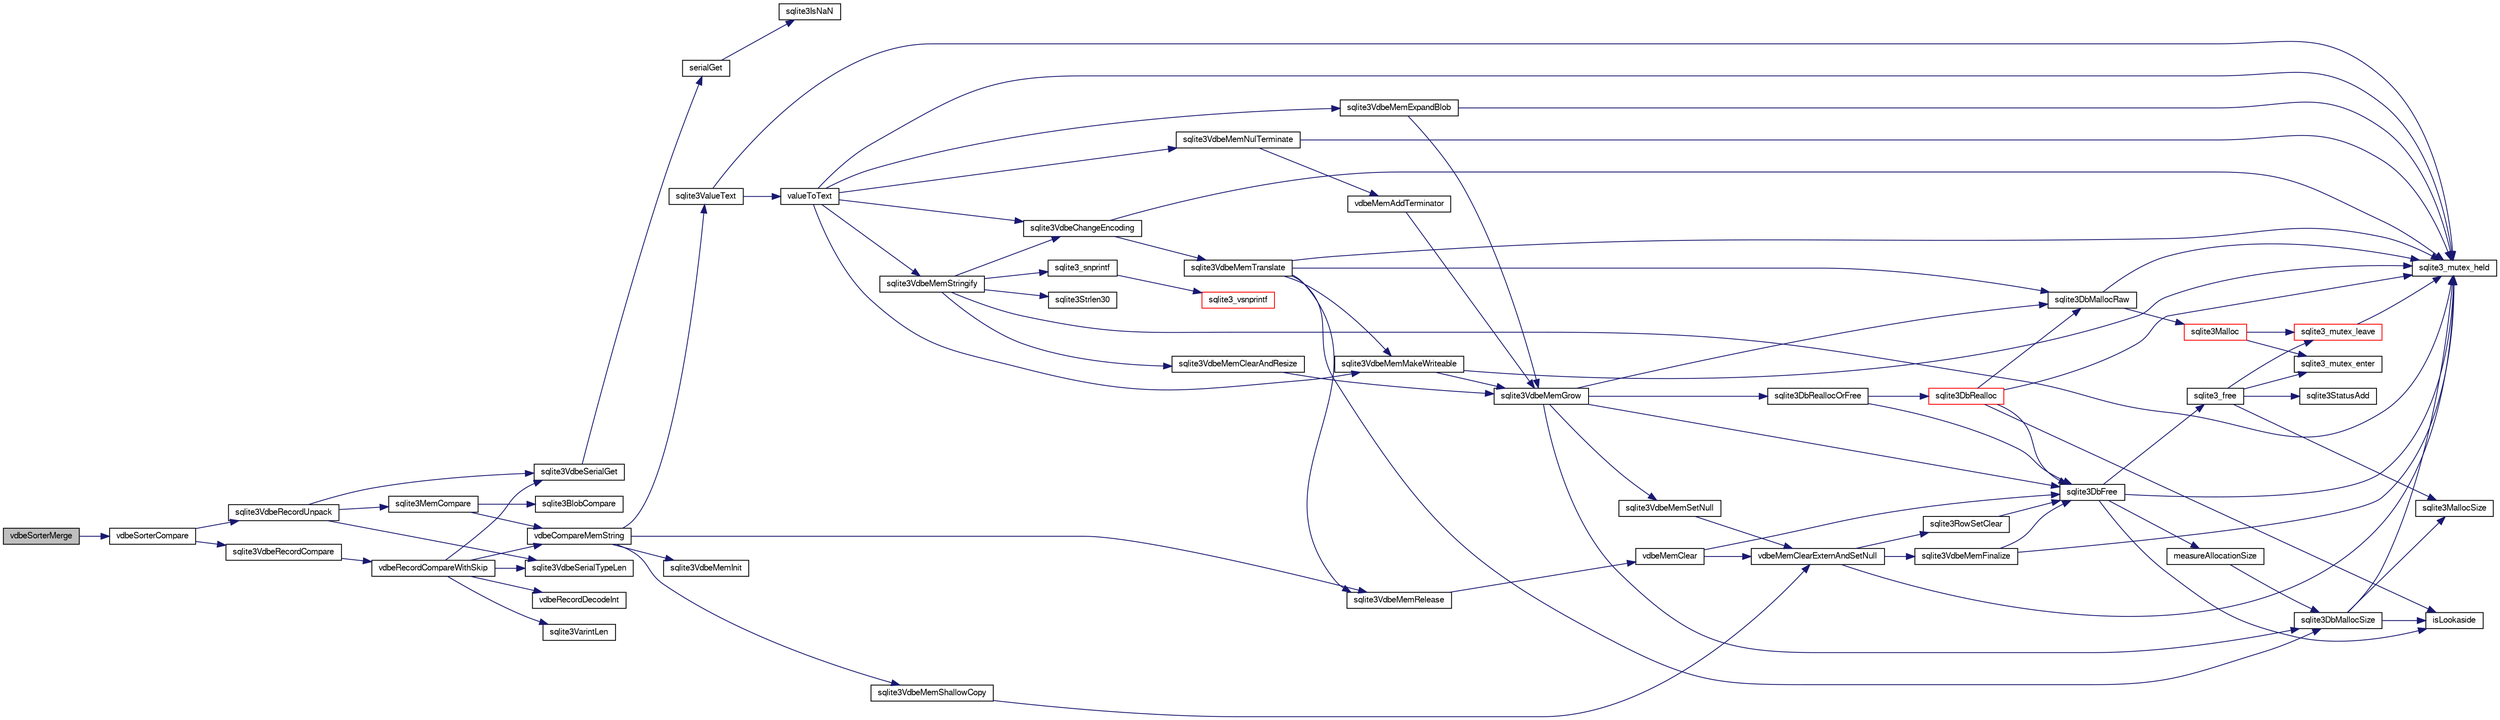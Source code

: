 digraph "vdbeSorterMerge"
{
  edge [fontname="FreeSans",fontsize="10",labelfontname="FreeSans",labelfontsize="10"];
  node [fontname="FreeSans",fontsize="10",shape=record];
  rankdir="LR";
  Node883445 [label="vdbeSorterMerge",height=0.2,width=0.4,color="black", fillcolor="grey75", style="filled", fontcolor="black"];
  Node883445 -> Node883446 [color="midnightblue",fontsize="10",style="solid",fontname="FreeSans"];
  Node883446 [label="vdbeSorterCompare",height=0.2,width=0.4,color="black", fillcolor="white", style="filled",URL="$sqlite3_8c.html#a26a68c900e02f2594095fbb9847bcfcb"];
  Node883446 -> Node883447 [color="midnightblue",fontsize="10",style="solid",fontname="FreeSans"];
  Node883447 [label="sqlite3VdbeRecordUnpack",height=0.2,width=0.4,color="black", fillcolor="white", style="filled",URL="$sqlite3_8c.html#a33dc4e6ab8c683f8c42b357da66328a0"];
  Node883447 -> Node883448 [color="midnightblue",fontsize="10",style="solid",fontname="FreeSans"];
  Node883448 [label="sqlite3VdbeSerialGet",height=0.2,width=0.4,color="black", fillcolor="white", style="filled",URL="$sqlite3_8c.html#a5b5cd74212a43cf693266f0b9badc469"];
  Node883448 -> Node883449 [color="midnightblue",fontsize="10",style="solid",fontname="FreeSans"];
  Node883449 [label="serialGet",height=0.2,width=0.4,color="black", fillcolor="white", style="filled",URL="$sqlite3_8c.html#a07f82bd181d15c1e1ba90a79c78dfd37"];
  Node883449 -> Node883450 [color="midnightblue",fontsize="10",style="solid",fontname="FreeSans"];
  Node883450 [label="sqlite3IsNaN",height=0.2,width=0.4,color="black", fillcolor="white", style="filled",URL="$sqlite3_8c.html#aed4d78203877c3486765ccbc7feebb50"];
  Node883447 -> Node883451 [color="midnightblue",fontsize="10",style="solid",fontname="FreeSans"];
  Node883451 [label="sqlite3VdbeSerialTypeLen",height=0.2,width=0.4,color="black", fillcolor="white", style="filled",URL="$sqlite3_8c.html#ab84b4c97560363d01a6044a954c7d4f4"];
  Node883447 -> Node883452 [color="midnightblue",fontsize="10",style="solid",fontname="FreeSans"];
  Node883452 [label="sqlite3MemCompare",height=0.2,width=0.4,color="black", fillcolor="white", style="filled",URL="$sqlite3_8c.html#a89fc02818dc8eb6be452ea408164b5e3"];
  Node883452 -> Node883453 [color="midnightblue",fontsize="10",style="solid",fontname="FreeSans"];
  Node883453 [label="vdbeCompareMemString",height=0.2,width=0.4,color="black", fillcolor="white", style="filled",URL="$sqlite3_8c.html#afc618ccf0c8dc5c4de68c35c8b1613c1"];
  Node883453 -> Node883454 [color="midnightblue",fontsize="10",style="solid",fontname="FreeSans"];
  Node883454 [label="sqlite3VdbeMemInit",height=0.2,width=0.4,color="black", fillcolor="white", style="filled",URL="$sqlite3_8c.html#a71744ecf3bbf078600c527fa96ef3360"];
  Node883453 -> Node883455 [color="midnightblue",fontsize="10",style="solid",fontname="FreeSans"];
  Node883455 [label="sqlite3VdbeMemShallowCopy",height=0.2,width=0.4,color="black", fillcolor="white", style="filled",URL="$sqlite3_8c.html#a507287d895706c681ed352775e726f6a"];
  Node883455 -> Node883456 [color="midnightblue",fontsize="10",style="solid",fontname="FreeSans"];
  Node883456 [label="vdbeMemClearExternAndSetNull",height=0.2,width=0.4,color="black", fillcolor="white", style="filled",URL="$sqlite3_8c.html#a29c41a360fb0e86b817777daf061230c"];
  Node883456 -> Node883457 [color="midnightblue",fontsize="10",style="solid",fontname="FreeSans"];
  Node883457 [label="sqlite3_mutex_held",height=0.2,width=0.4,color="black", fillcolor="white", style="filled",URL="$sqlite3_8c.html#acf77da68932b6bc163c5e68547ecc3e7"];
  Node883456 -> Node883458 [color="midnightblue",fontsize="10",style="solid",fontname="FreeSans"];
  Node883458 [label="sqlite3VdbeMemFinalize",height=0.2,width=0.4,color="black", fillcolor="white", style="filled",URL="$sqlite3_8c.html#a2568220f48ddef81b1c43e401042d9d2"];
  Node883458 -> Node883457 [color="midnightblue",fontsize="10",style="solid",fontname="FreeSans"];
  Node883458 -> Node883459 [color="midnightblue",fontsize="10",style="solid",fontname="FreeSans"];
  Node883459 [label="sqlite3DbFree",height=0.2,width=0.4,color="black", fillcolor="white", style="filled",URL="$sqlite3_8c.html#ac70ab821a6607b4a1b909582dc37a069"];
  Node883459 -> Node883457 [color="midnightblue",fontsize="10",style="solid",fontname="FreeSans"];
  Node883459 -> Node883460 [color="midnightblue",fontsize="10",style="solid",fontname="FreeSans"];
  Node883460 [label="measureAllocationSize",height=0.2,width=0.4,color="black", fillcolor="white", style="filled",URL="$sqlite3_8c.html#a45731e644a22fdb756e2b6337224217a"];
  Node883460 -> Node883461 [color="midnightblue",fontsize="10",style="solid",fontname="FreeSans"];
  Node883461 [label="sqlite3DbMallocSize",height=0.2,width=0.4,color="black", fillcolor="white", style="filled",URL="$sqlite3_8c.html#aa397e5a8a03495203a0767abf0a71f86"];
  Node883461 -> Node883462 [color="midnightblue",fontsize="10",style="solid",fontname="FreeSans"];
  Node883462 [label="sqlite3MallocSize",height=0.2,width=0.4,color="black", fillcolor="white", style="filled",URL="$sqlite3_8c.html#acf5d2a5f35270bafb050bd2def576955"];
  Node883461 -> Node883457 [color="midnightblue",fontsize="10",style="solid",fontname="FreeSans"];
  Node883461 -> Node883463 [color="midnightblue",fontsize="10",style="solid",fontname="FreeSans"];
  Node883463 [label="isLookaside",height=0.2,width=0.4,color="black", fillcolor="white", style="filled",URL="$sqlite3_8c.html#a770fa05ff9717b75e16f4d968a77b897"];
  Node883459 -> Node883463 [color="midnightblue",fontsize="10",style="solid",fontname="FreeSans"];
  Node883459 -> Node883464 [color="midnightblue",fontsize="10",style="solid",fontname="FreeSans"];
  Node883464 [label="sqlite3_free",height=0.2,width=0.4,color="black", fillcolor="white", style="filled",URL="$sqlite3_8c.html#a6552349e36a8a691af5487999ab09519"];
  Node883464 -> Node883465 [color="midnightblue",fontsize="10",style="solid",fontname="FreeSans"];
  Node883465 [label="sqlite3_mutex_enter",height=0.2,width=0.4,color="black", fillcolor="white", style="filled",URL="$sqlite3_8c.html#a1c12cde690bd89f104de5cbad12a6bf5"];
  Node883464 -> Node883466 [color="midnightblue",fontsize="10",style="solid",fontname="FreeSans"];
  Node883466 [label="sqlite3StatusAdd",height=0.2,width=0.4,color="black", fillcolor="white", style="filled",URL="$sqlite3_8c.html#afa029f93586aeab4cc85360905dae9cd"];
  Node883464 -> Node883462 [color="midnightblue",fontsize="10",style="solid",fontname="FreeSans"];
  Node883464 -> Node883467 [color="midnightblue",fontsize="10",style="solid",fontname="FreeSans"];
  Node883467 [label="sqlite3_mutex_leave",height=0.2,width=0.4,color="red", fillcolor="white", style="filled",URL="$sqlite3_8c.html#a5838d235601dbd3c1fa993555c6bcc93"];
  Node883467 -> Node883457 [color="midnightblue",fontsize="10",style="solid",fontname="FreeSans"];
  Node883456 -> Node883469 [color="midnightblue",fontsize="10",style="solid",fontname="FreeSans"];
  Node883469 [label="sqlite3RowSetClear",height=0.2,width=0.4,color="black", fillcolor="white", style="filled",URL="$sqlite3_8c.html#ae153de0cd969511a607e26deeca80342"];
  Node883469 -> Node883459 [color="midnightblue",fontsize="10",style="solid",fontname="FreeSans"];
  Node883453 -> Node883470 [color="midnightblue",fontsize="10",style="solid",fontname="FreeSans"];
  Node883470 [label="sqlite3ValueText",height=0.2,width=0.4,color="black", fillcolor="white", style="filled",URL="$sqlite3_8c.html#ad567a94e52d1adf81f4857fdba00a59b"];
  Node883470 -> Node883457 [color="midnightblue",fontsize="10",style="solid",fontname="FreeSans"];
  Node883470 -> Node883471 [color="midnightblue",fontsize="10",style="solid",fontname="FreeSans"];
  Node883471 [label="valueToText",height=0.2,width=0.4,color="black", fillcolor="white", style="filled",URL="$sqlite3_8c.html#abded1c4848e5c5901949c02af499044c"];
  Node883471 -> Node883457 [color="midnightblue",fontsize="10",style="solid",fontname="FreeSans"];
  Node883471 -> Node883472 [color="midnightblue",fontsize="10",style="solid",fontname="FreeSans"];
  Node883472 [label="sqlite3VdbeMemExpandBlob",height=0.2,width=0.4,color="black", fillcolor="white", style="filled",URL="$sqlite3_8c.html#afa1d06c05f058623f190c05aac4a5c7c"];
  Node883472 -> Node883457 [color="midnightblue",fontsize="10",style="solid",fontname="FreeSans"];
  Node883472 -> Node883473 [color="midnightblue",fontsize="10",style="solid",fontname="FreeSans"];
  Node883473 [label="sqlite3VdbeMemGrow",height=0.2,width=0.4,color="black", fillcolor="white", style="filled",URL="$sqlite3_8c.html#aba753c9690ae0ba31b5100945cf29447"];
  Node883473 -> Node883461 [color="midnightblue",fontsize="10",style="solid",fontname="FreeSans"];
  Node883473 -> Node883474 [color="midnightblue",fontsize="10",style="solid",fontname="FreeSans"];
  Node883474 [label="sqlite3DbReallocOrFree",height=0.2,width=0.4,color="black", fillcolor="white", style="filled",URL="$sqlite3_8c.html#a532a9fd62eeb46b61885a0fff075231c"];
  Node883474 -> Node883475 [color="midnightblue",fontsize="10",style="solid",fontname="FreeSans"];
  Node883475 [label="sqlite3DbRealloc",height=0.2,width=0.4,color="red", fillcolor="white", style="filled",URL="$sqlite3_8c.html#ae028f4902a9d29bcaf310ff289ee87dc"];
  Node883475 -> Node883457 [color="midnightblue",fontsize="10",style="solid",fontname="FreeSans"];
  Node883475 -> Node883476 [color="midnightblue",fontsize="10",style="solid",fontname="FreeSans"];
  Node883476 [label="sqlite3DbMallocRaw",height=0.2,width=0.4,color="black", fillcolor="white", style="filled",URL="$sqlite3_8c.html#abbe8be0cf7175e11ddc3e2218fad924e"];
  Node883476 -> Node883457 [color="midnightblue",fontsize="10",style="solid",fontname="FreeSans"];
  Node883476 -> Node883477 [color="midnightblue",fontsize="10",style="solid",fontname="FreeSans"];
  Node883477 [label="sqlite3Malloc",height=0.2,width=0.4,color="red", fillcolor="white", style="filled",URL="$sqlite3_8c.html#a361a2eaa846b1885f123abe46f5d8b2b"];
  Node883477 -> Node883465 [color="midnightblue",fontsize="10",style="solid",fontname="FreeSans"];
  Node883477 -> Node883467 [color="midnightblue",fontsize="10",style="solid",fontname="FreeSans"];
  Node883475 -> Node883463 [color="midnightblue",fontsize="10",style="solid",fontname="FreeSans"];
  Node883475 -> Node883459 [color="midnightblue",fontsize="10",style="solid",fontname="FreeSans"];
  Node883474 -> Node883459 [color="midnightblue",fontsize="10",style="solid",fontname="FreeSans"];
  Node883473 -> Node883459 [color="midnightblue",fontsize="10",style="solid",fontname="FreeSans"];
  Node883473 -> Node883476 [color="midnightblue",fontsize="10",style="solid",fontname="FreeSans"];
  Node883473 -> Node883579 [color="midnightblue",fontsize="10",style="solid",fontname="FreeSans"];
  Node883579 [label="sqlite3VdbeMemSetNull",height=0.2,width=0.4,color="black", fillcolor="white", style="filled",URL="$sqlite3_8c.html#ae01092c23aebaf8a3ebdf3954609b410"];
  Node883579 -> Node883456 [color="midnightblue",fontsize="10",style="solid",fontname="FreeSans"];
  Node883471 -> Node883727 [color="midnightblue",fontsize="10",style="solid",fontname="FreeSans"];
  Node883727 [label="sqlite3VdbeChangeEncoding",height=0.2,width=0.4,color="black", fillcolor="white", style="filled",URL="$sqlite3_8c.html#aa7cf8e488bf8cf9ec18528f52a40de31"];
  Node883727 -> Node883457 [color="midnightblue",fontsize="10",style="solid",fontname="FreeSans"];
  Node883727 -> Node883728 [color="midnightblue",fontsize="10",style="solid",fontname="FreeSans"];
  Node883728 [label="sqlite3VdbeMemTranslate",height=0.2,width=0.4,color="black", fillcolor="white", style="filled",URL="$sqlite3_8c.html#adc5f07459f00d96ec7591be255d029f5"];
  Node883728 -> Node883457 [color="midnightblue",fontsize="10",style="solid",fontname="FreeSans"];
  Node883728 -> Node883584 [color="midnightblue",fontsize="10",style="solid",fontname="FreeSans"];
  Node883584 [label="sqlite3VdbeMemMakeWriteable",height=0.2,width=0.4,color="black", fillcolor="white", style="filled",URL="$sqlite3_8c.html#afabdd8032205a36c69ad191c6bbb6a34"];
  Node883584 -> Node883457 [color="midnightblue",fontsize="10",style="solid",fontname="FreeSans"];
  Node883584 -> Node883473 [color="midnightblue",fontsize="10",style="solid",fontname="FreeSans"];
  Node883728 -> Node883476 [color="midnightblue",fontsize="10",style="solid",fontname="FreeSans"];
  Node883728 -> Node883581 [color="midnightblue",fontsize="10",style="solid",fontname="FreeSans"];
  Node883581 [label="sqlite3VdbeMemRelease",height=0.2,width=0.4,color="black", fillcolor="white", style="filled",URL="$sqlite3_8c.html#a90606361dbeba88159fd6ff03fcc10cc"];
  Node883581 -> Node883582 [color="midnightblue",fontsize="10",style="solid",fontname="FreeSans"];
  Node883582 [label="vdbeMemClear",height=0.2,width=0.4,color="black", fillcolor="white", style="filled",URL="$sqlite3_8c.html#a489eef6e55ad0dadf67578726b935d12"];
  Node883582 -> Node883456 [color="midnightblue",fontsize="10",style="solid",fontname="FreeSans"];
  Node883582 -> Node883459 [color="midnightblue",fontsize="10",style="solid",fontname="FreeSans"];
  Node883728 -> Node883461 [color="midnightblue",fontsize="10",style="solid",fontname="FreeSans"];
  Node883471 -> Node883584 [color="midnightblue",fontsize="10",style="solid",fontname="FreeSans"];
  Node883471 -> Node883729 [color="midnightblue",fontsize="10",style="solid",fontname="FreeSans"];
  Node883729 [label="sqlite3VdbeMemNulTerminate",height=0.2,width=0.4,color="black", fillcolor="white", style="filled",URL="$sqlite3_8c.html#ad72ffa8a87fad7797ceeca0682df6aa3"];
  Node883729 -> Node883457 [color="midnightblue",fontsize="10",style="solid",fontname="FreeSans"];
  Node883729 -> Node883730 [color="midnightblue",fontsize="10",style="solid",fontname="FreeSans"];
  Node883730 [label="vdbeMemAddTerminator",height=0.2,width=0.4,color="black", fillcolor="white", style="filled",URL="$sqlite3_8c.html#a01c7c7c70bf090b2882bce28aa35c4c9"];
  Node883730 -> Node883473 [color="midnightblue",fontsize="10",style="solid",fontname="FreeSans"];
  Node883471 -> Node883731 [color="midnightblue",fontsize="10",style="solid",fontname="FreeSans"];
  Node883731 [label="sqlite3VdbeMemStringify",height=0.2,width=0.4,color="black", fillcolor="white", style="filled",URL="$sqlite3_8c.html#aaf8a4e6bd1059297d279570e30b7680a"];
  Node883731 -> Node883457 [color="midnightblue",fontsize="10",style="solid",fontname="FreeSans"];
  Node883731 -> Node883580 [color="midnightblue",fontsize="10",style="solid",fontname="FreeSans"];
  Node883580 [label="sqlite3VdbeMemClearAndResize",height=0.2,width=0.4,color="black", fillcolor="white", style="filled",URL="$sqlite3_8c.html#add082be4aa46084ecdf023cfac898231"];
  Node883580 -> Node883473 [color="midnightblue",fontsize="10",style="solid",fontname="FreeSans"];
  Node883731 -> Node883645 [color="midnightblue",fontsize="10",style="solid",fontname="FreeSans"];
  Node883645 [label="sqlite3_snprintf",height=0.2,width=0.4,color="black", fillcolor="white", style="filled",URL="$sqlite3_8c.html#aa2695a752e971577f5784122f2013c40"];
  Node883645 -> Node883646 [color="midnightblue",fontsize="10",style="solid",fontname="FreeSans"];
  Node883646 [label="sqlite3_vsnprintf",height=0.2,width=0.4,color="red", fillcolor="white", style="filled",URL="$sqlite3_8c.html#a0862c03aea71d62847e452aa655add42"];
  Node883731 -> Node883527 [color="midnightblue",fontsize="10",style="solid",fontname="FreeSans"];
  Node883527 [label="sqlite3Strlen30",height=0.2,width=0.4,color="black", fillcolor="white", style="filled",URL="$sqlite3_8c.html#a3dcd80ba41f1a308193dee74857b62a7"];
  Node883731 -> Node883727 [color="midnightblue",fontsize="10",style="solid",fontname="FreeSans"];
  Node883453 -> Node883581 [color="midnightblue",fontsize="10",style="solid",fontname="FreeSans"];
  Node883452 -> Node883732 [color="midnightblue",fontsize="10",style="solid",fontname="FreeSans"];
  Node883732 [label="sqlite3BlobCompare",height=0.2,width=0.4,color="black", fillcolor="white", style="filled",URL="$sqlite3_8c.html#ab464c94c9aee65996ddb6ac4fcd47dc8"];
  Node883446 -> Node883733 [color="midnightblue",fontsize="10",style="solid",fontname="FreeSans"];
  Node883733 [label="sqlite3VdbeRecordCompare",height=0.2,width=0.4,color="black", fillcolor="white", style="filled",URL="$sqlite3_8c.html#a58c98706c7f8dd49c401c05bfe4932da"];
  Node883733 -> Node883734 [color="midnightblue",fontsize="10",style="solid",fontname="FreeSans"];
  Node883734 [label="vdbeRecordCompareWithSkip",height=0.2,width=0.4,color="black", fillcolor="white", style="filled",URL="$sqlite3_8c.html#a3e4bfdbbc6a8b6120c6df742e0720078"];
  Node883734 -> Node883451 [color="midnightblue",fontsize="10",style="solid",fontname="FreeSans"];
  Node883734 -> Node883448 [color="midnightblue",fontsize="10",style="solid",fontname="FreeSans"];
  Node883734 -> Node883735 [color="midnightblue",fontsize="10",style="solid",fontname="FreeSans"];
  Node883735 [label="vdbeRecordDecodeInt",height=0.2,width=0.4,color="black", fillcolor="white", style="filled",URL="$sqlite3_8c.html#af43a59469b879fd578e19c0f6f613984"];
  Node883734 -> Node883453 [color="midnightblue",fontsize="10",style="solid",fontname="FreeSans"];
  Node883734 -> Node883736 [color="midnightblue",fontsize="10",style="solid",fontname="FreeSans"];
  Node883736 [label="sqlite3VarintLen",height=0.2,width=0.4,color="black", fillcolor="white", style="filled",URL="$sqlite3_8c.html#a7ef2f973d52f5d21b856d4bed6bb1fec"];
}
